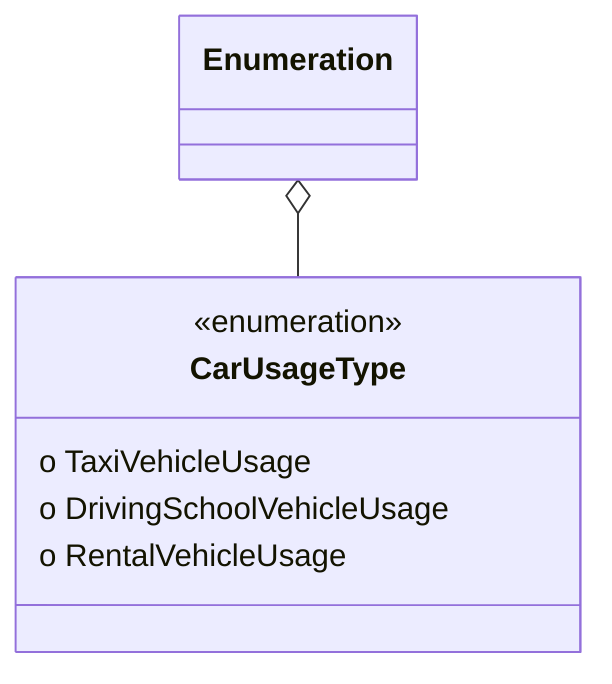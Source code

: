classDiagram
Enumeration o-- CarUsageType
  class CarUsageType {
<<enumeration>>
  o TaxiVehicleUsage
  o DrivingSchoolVehicleUsage
  o RentalVehicleUsage
}